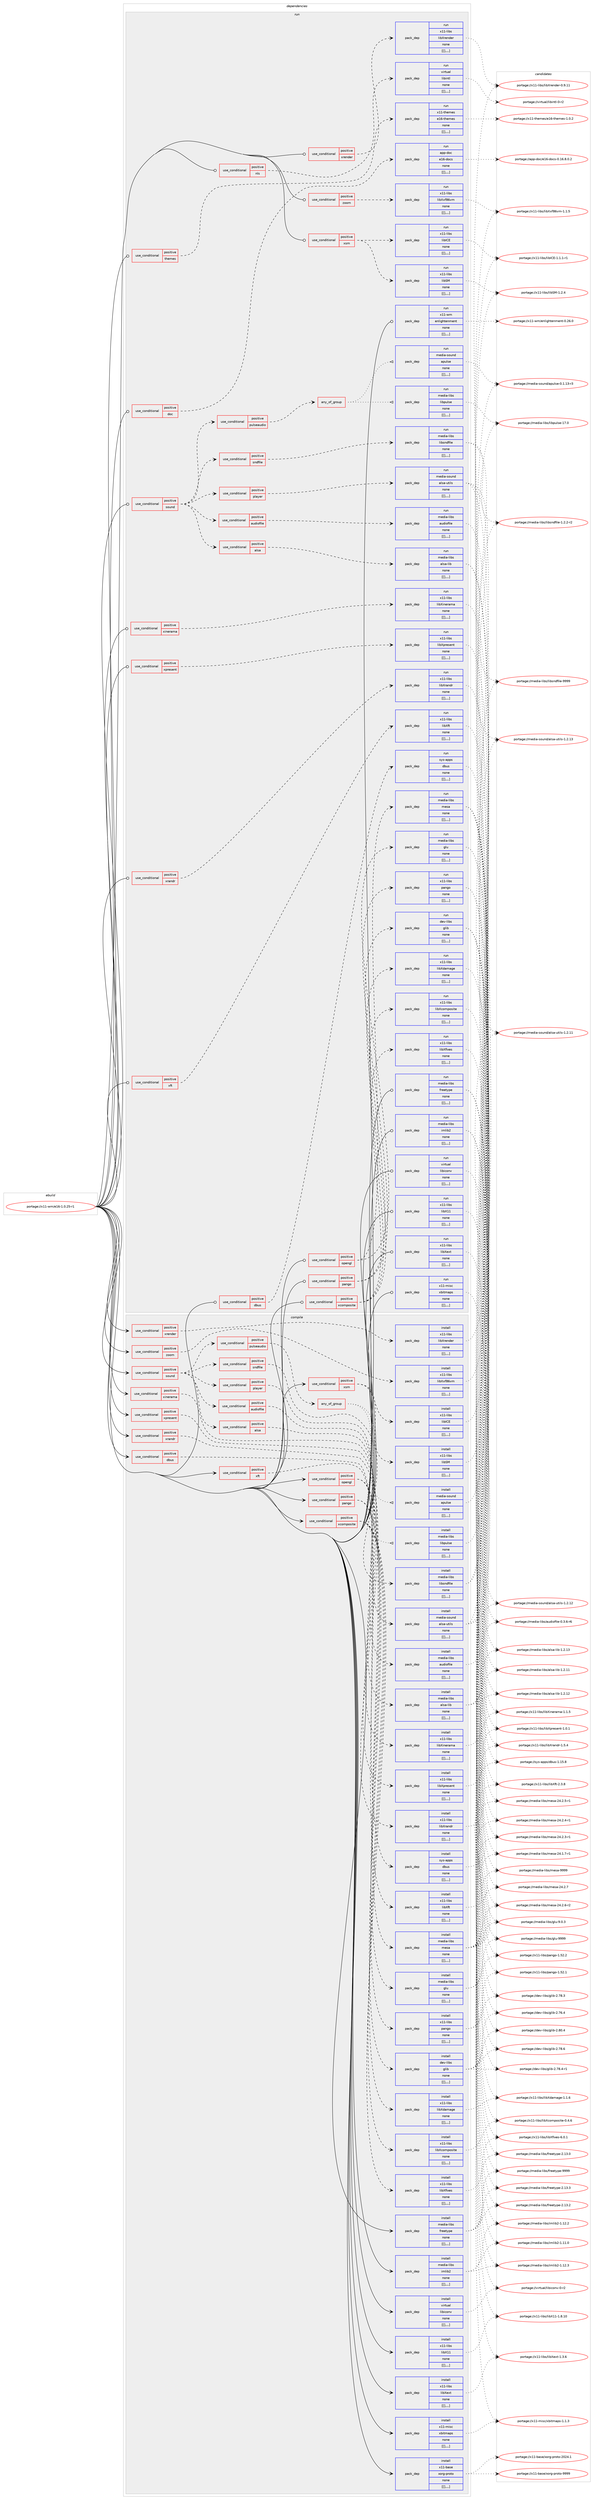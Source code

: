 digraph prolog {

# *************
# Graph options
# *************

newrank=true;
concentrate=true;
compound=true;
graph [rankdir=LR,fontname=Helvetica,fontsize=10,ranksep=1.5];#, ranksep=2.5, nodesep=0.2];
edge  [arrowhead=vee];
node  [fontname=Helvetica,fontsize=10];

# **********
# The ebuild
# **********

subgraph cluster_leftcol {
color=gray;
label=<<i>ebuild</i>>;
id [label="portage://x11-wm/e16-1.0.25-r1", color=red, width=4, href="../x11-wm/e16-1.0.25-r1.svg"];
}

# ****************
# The dependencies
# ****************

subgraph cluster_midcol {
color=gray;
label=<<i>dependencies</i>>;
subgraph cluster_compile {
fillcolor="#eeeeee";
style=filled;
label=<<i>compile</i>>;
subgraph cond492 {
dependency2972 [label=<<TABLE BORDER="0" CELLBORDER="1" CELLSPACING="0" CELLPADDING="4"><TR><TD ROWSPAN="3" CELLPADDING="10">use_conditional</TD></TR><TR><TD>positive</TD></TR><TR><TD>dbus</TD></TR></TABLE>>, shape=none, color=red];
subgraph pack2324 {
dependency2973 [label=<<TABLE BORDER="0" CELLBORDER="1" CELLSPACING="0" CELLPADDING="4" WIDTH="220"><TR><TD ROWSPAN="6" CELLPADDING="30">pack_dep</TD></TR><TR><TD WIDTH="110">install</TD></TR><TR><TD>sys-apps</TD></TR><TR><TD>dbus</TD></TR><TR><TD>none</TD></TR><TR><TD>[[],,,,]</TD></TR></TABLE>>, shape=none, color=blue];
}
dependency2972:e -> dependency2973:w [weight=20,style="dashed",arrowhead="vee"];
}
id:e -> dependency2972:w [weight=20,style="solid",arrowhead="vee"];
subgraph cond493 {
dependency2975 [label=<<TABLE BORDER="0" CELLBORDER="1" CELLSPACING="0" CELLPADDING="4"><TR><TD ROWSPAN="3" CELLPADDING="10">use_conditional</TD></TR><TR><TD>positive</TD></TR><TR><TD>opengl</TD></TR></TABLE>>, shape=none, color=red];
subgraph pack2326 {
dependency2976 [label=<<TABLE BORDER="0" CELLBORDER="1" CELLSPACING="0" CELLPADDING="4" WIDTH="220"><TR><TD ROWSPAN="6" CELLPADDING="30">pack_dep</TD></TR><TR><TD WIDTH="110">install</TD></TR><TR><TD>media-libs</TD></TR><TR><TD>glu</TD></TR><TR><TD>none</TD></TR><TR><TD>[[],,,,]</TD></TR></TABLE>>, shape=none, color=blue];
}
dependency2975:e -> dependency2976:w [weight=20,style="dashed",arrowhead="vee"];
subgraph pack2328 {
dependency2978 [label=<<TABLE BORDER="0" CELLBORDER="1" CELLSPACING="0" CELLPADDING="4" WIDTH="220"><TR><TD ROWSPAN="6" CELLPADDING="30">pack_dep</TD></TR><TR><TD WIDTH="110">install</TD></TR><TR><TD>media-libs</TD></TR><TR><TD>mesa</TD></TR><TR><TD>none</TD></TR><TR><TD>[[],,,,]</TD></TR></TABLE>>, shape=none, color=blue];
}
dependency2975:e -> dependency2978:w [weight=20,style="dashed",arrowhead="vee"];
}
id:e -> dependency2975:w [weight=20,style="solid",arrowhead="vee"];
subgraph cond494 {
dependency2980 [label=<<TABLE BORDER="0" CELLBORDER="1" CELLSPACING="0" CELLPADDING="4"><TR><TD ROWSPAN="3" CELLPADDING="10">use_conditional</TD></TR><TR><TD>positive</TD></TR><TR><TD>pango</TD></TR></TABLE>>, shape=none, color=red];
subgraph pack2331 {
dependency2982 [label=<<TABLE BORDER="0" CELLBORDER="1" CELLSPACING="0" CELLPADDING="4" WIDTH="220"><TR><TD ROWSPAN="6" CELLPADDING="30">pack_dep</TD></TR><TR><TD WIDTH="110">install</TD></TR><TR><TD>dev-libs</TD></TR><TR><TD>glib</TD></TR><TR><TD>none</TD></TR><TR><TD>[[],,,,]</TD></TR></TABLE>>, shape=none, color=blue];
}
dependency2980:e -> dependency2982:w [weight=20,style="dashed",arrowhead="vee"];
subgraph pack2332 {
dependency2983 [label=<<TABLE BORDER="0" CELLBORDER="1" CELLSPACING="0" CELLPADDING="4" WIDTH="220"><TR><TD ROWSPAN="6" CELLPADDING="30">pack_dep</TD></TR><TR><TD WIDTH="110">install</TD></TR><TR><TD>x11-libs</TD></TR><TR><TD>pango</TD></TR><TR><TD>none</TD></TR><TR><TD>[[],,,,]</TD></TR></TABLE>>, shape=none, color=blue];
}
dependency2980:e -> dependency2983:w [weight=20,style="dashed",arrowhead="vee"];
}
id:e -> dependency2980:w [weight=20,style="solid",arrowhead="vee"];
subgraph cond495 {
dependency2986 [label=<<TABLE BORDER="0" CELLBORDER="1" CELLSPACING="0" CELLPADDING="4"><TR><TD ROWSPAN="3" CELLPADDING="10">use_conditional</TD></TR><TR><TD>positive</TD></TR><TR><TD>sound</TD></TR></TABLE>>, shape=none, color=red];
subgraph cond496 {
dependency2987 [label=<<TABLE BORDER="0" CELLBORDER="1" CELLSPACING="0" CELLPADDING="4"><TR><TD ROWSPAN="3" CELLPADDING="10">use_conditional</TD></TR><TR><TD>positive</TD></TR><TR><TD>alsa</TD></TR></TABLE>>, shape=none, color=red];
subgraph pack2336 {
dependency2989 [label=<<TABLE BORDER="0" CELLBORDER="1" CELLSPACING="0" CELLPADDING="4" WIDTH="220"><TR><TD ROWSPAN="6" CELLPADDING="30">pack_dep</TD></TR><TR><TD WIDTH="110">install</TD></TR><TR><TD>media-libs</TD></TR><TR><TD>alsa-lib</TD></TR><TR><TD>none</TD></TR><TR><TD>[[],,,,]</TD></TR></TABLE>>, shape=none, color=blue];
}
dependency2987:e -> dependency2989:w [weight=20,style="dashed",arrowhead="vee"];
}
dependency2986:e -> dependency2987:w [weight=20,style="dashed",arrowhead="vee"];
subgraph cond498 {
dependency2993 [label=<<TABLE BORDER="0" CELLBORDER="1" CELLSPACING="0" CELLPADDING="4"><TR><TD ROWSPAN="3" CELLPADDING="10">use_conditional</TD></TR><TR><TD>positive</TD></TR><TR><TD>player</TD></TR></TABLE>>, shape=none, color=red];
subgraph pack2339 {
dependency2994 [label=<<TABLE BORDER="0" CELLBORDER="1" CELLSPACING="0" CELLPADDING="4" WIDTH="220"><TR><TD ROWSPAN="6" CELLPADDING="30">pack_dep</TD></TR><TR><TD WIDTH="110">install</TD></TR><TR><TD>media-sound</TD></TR><TR><TD>alsa-utils</TD></TR><TR><TD>none</TD></TR><TR><TD>[[],,,,]</TD></TR></TABLE>>, shape=none, color=blue];
}
dependency2993:e -> dependency2994:w [weight=20,style="dashed",arrowhead="vee"];
}
dependency2986:e -> dependency2993:w [weight=20,style="dashed",arrowhead="vee"];
subgraph cond499 {
dependency2996 [label=<<TABLE BORDER="0" CELLBORDER="1" CELLSPACING="0" CELLPADDING="4"><TR><TD ROWSPAN="3" CELLPADDING="10">use_conditional</TD></TR><TR><TD>positive</TD></TR><TR><TD>pulseaudio</TD></TR></TABLE>>, shape=none, color=red];
subgraph any158 {
dependency2999 [label=<<TABLE BORDER="0" CELLBORDER="1" CELLSPACING="0" CELLPADDING="4"><TR><TD CELLPADDING="10">any_of_group</TD></TR></TABLE>>, shape=none, color=red];subgraph pack2342 {
dependency3001 [label=<<TABLE BORDER="0" CELLBORDER="1" CELLSPACING="0" CELLPADDING="4" WIDTH="220"><TR><TD ROWSPAN="6" CELLPADDING="30">pack_dep</TD></TR><TR><TD WIDTH="110">install</TD></TR><TR><TD>media-libs</TD></TR><TR><TD>libpulse</TD></TR><TR><TD>none</TD></TR><TR><TD>[[],,,,]</TD></TR></TABLE>>, shape=none, color=blue];
}
dependency2999:e -> dependency3001:w [weight=20,style="dotted",arrowhead="oinv"];
subgraph pack2344 {
dependency3003 [label=<<TABLE BORDER="0" CELLBORDER="1" CELLSPACING="0" CELLPADDING="4" WIDTH="220"><TR><TD ROWSPAN="6" CELLPADDING="30">pack_dep</TD></TR><TR><TD WIDTH="110">install</TD></TR><TR><TD>media-sound</TD></TR><TR><TD>apulse</TD></TR><TR><TD>none</TD></TR><TR><TD>[[],,,,]</TD></TR></TABLE>>, shape=none, color=blue];
}
dependency2999:e -> dependency3003:w [weight=20,style="dotted",arrowhead="oinv"];
}
dependency2996:e -> dependency2999:w [weight=20,style="dashed",arrowhead="vee"];
}
dependency2986:e -> dependency2996:w [weight=20,style="dashed",arrowhead="vee"];
subgraph cond503 {
dependency3007 [label=<<TABLE BORDER="0" CELLBORDER="1" CELLSPACING="0" CELLPADDING="4"><TR><TD ROWSPAN="3" CELLPADDING="10">use_conditional</TD></TR><TR><TD>positive</TD></TR><TR><TD>audiofile</TD></TR></TABLE>>, shape=none, color=red];
subgraph pack2347 {
dependency3010 [label=<<TABLE BORDER="0" CELLBORDER="1" CELLSPACING="0" CELLPADDING="4" WIDTH="220"><TR><TD ROWSPAN="6" CELLPADDING="30">pack_dep</TD></TR><TR><TD WIDTH="110">install</TD></TR><TR><TD>media-libs</TD></TR><TR><TD>audiofile</TD></TR><TR><TD>none</TD></TR><TR><TD>[[],,,,]</TD></TR></TABLE>>, shape=none, color=blue];
}
dependency3007:e -> dependency3010:w [weight=20,style="dashed",arrowhead="vee"];
}
dependency2986:e -> dependency3007:w [weight=20,style="dashed",arrowhead="vee"];
subgraph cond506 {
dependency3012 [label=<<TABLE BORDER="0" CELLBORDER="1" CELLSPACING="0" CELLPADDING="4"><TR><TD ROWSPAN="3" CELLPADDING="10">use_conditional</TD></TR><TR><TD>positive</TD></TR><TR><TD>sndfile</TD></TR></TABLE>>, shape=none, color=red];
subgraph pack2350 {
dependency3014 [label=<<TABLE BORDER="0" CELLBORDER="1" CELLSPACING="0" CELLPADDING="4" WIDTH="220"><TR><TD ROWSPAN="6" CELLPADDING="30">pack_dep</TD></TR><TR><TD WIDTH="110">install</TD></TR><TR><TD>media-libs</TD></TR><TR><TD>libsndfile</TD></TR><TR><TD>none</TD></TR><TR><TD>[[],,,,]</TD></TR></TABLE>>, shape=none, color=blue];
}
dependency3012:e -> dependency3014:w [weight=20,style="dashed",arrowhead="vee"];
}
dependency2986:e -> dependency3012:w [weight=20,style="dashed",arrowhead="vee"];
}
id:e -> dependency2986:w [weight=20,style="solid",arrowhead="vee"];
subgraph cond509 {
dependency3021 [label=<<TABLE BORDER="0" CELLBORDER="1" CELLSPACING="0" CELLPADDING="4"><TR><TD ROWSPAN="3" CELLPADDING="10">use_conditional</TD></TR><TR><TD>positive</TD></TR><TR><TD>xcomposite</TD></TR></TABLE>>, shape=none, color=red];
subgraph pack2356 {
dependency3026 [label=<<TABLE BORDER="0" CELLBORDER="1" CELLSPACING="0" CELLPADDING="4" WIDTH="220"><TR><TD ROWSPAN="6" CELLPADDING="30">pack_dep</TD></TR><TR><TD WIDTH="110">install</TD></TR><TR><TD>x11-libs</TD></TR><TR><TD>libXcomposite</TD></TR><TR><TD>none</TD></TR><TR><TD>[[],,,,]</TD></TR></TABLE>>, shape=none, color=blue];
}
dependency3021:e -> dependency3026:w [weight=20,style="dashed",arrowhead="vee"];
subgraph pack2361 {
dependency3029 [label=<<TABLE BORDER="0" CELLBORDER="1" CELLSPACING="0" CELLPADDING="4" WIDTH="220"><TR><TD ROWSPAN="6" CELLPADDING="30">pack_dep</TD></TR><TR><TD WIDTH="110">install</TD></TR><TR><TD>x11-libs</TD></TR><TR><TD>libXdamage</TD></TR><TR><TD>none</TD></TR><TR><TD>[[],,,,]</TD></TR></TABLE>>, shape=none, color=blue];
}
dependency3021:e -> dependency3029:w [weight=20,style="dashed",arrowhead="vee"];
subgraph pack2362 {
dependency3032 [label=<<TABLE BORDER="0" CELLBORDER="1" CELLSPACING="0" CELLPADDING="4" WIDTH="220"><TR><TD ROWSPAN="6" CELLPADDING="30">pack_dep</TD></TR><TR><TD WIDTH="110">install</TD></TR><TR><TD>x11-libs</TD></TR><TR><TD>libXfixes</TD></TR><TR><TD>none</TD></TR><TR><TD>[[],,,,]</TD></TR></TABLE>>, shape=none, color=blue];
}
dependency3021:e -> dependency3032:w [weight=20,style="dashed",arrowhead="vee"];
}
id:e -> dependency3021:w [weight=20,style="solid",arrowhead="vee"];
subgraph cond515 {
dependency3036 [label=<<TABLE BORDER="0" CELLBORDER="1" CELLSPACING="0" CELLPADDING="4"><TR><TD ROWSPAN="3" CELLPADDING="10">use_conditional</TD></TR><TR><TD>positive</TD></TR><TR><TD>xft</TD></TR></TABLE>>, shape=none, color=red];
subgraph pack2367 {
dependency3042 [label=<<TABLE BORDER="0" CELLBORDER="1" CELLSPACING="0" CELLPADDING="4" WIDTH="220"><TR><TD ROWSPAN="6" CELLPADDING="30">pack_dep</TD></TR><TR><TD WIDTH="110">install</TD></TR><TR><TD>x11-libs</TD></TR><TR><TD>libXft</TD></TR><TR><TD>none</TD></TR><TR><TD>[[],,,,]</TD></TR></TABLE>>, shape=none, color=blue];
}
dependency3036:e -> dependency3042:w [weight=20,style="dashed",arrowhead="vee"];
}
id:e -> dependency3036:w [weight=20,style="solid",arrowhead="vee"];
subgraph cond519 {
dependency3047 [label=<<TABLE BORDER="0" CELLBORDER="1" CELLSPACING="0" CELLPADDING="4"><TR><TD ROWSPAN="3" CELLPADDING="10">use_conditional</TD></TR><TR><TD>positive</TD></TR><TR><TD>xinerama</TD></TR></TABLE>>, shape=none, color=red];
subgraph pack2374 {
dependency3049 [label=<<TABLE BORDER="0" CELLBORDER="1" CELLSPACING="0" CELLPADDING="4" WIDTH="220"><TR><TD ROWSPAN="6" CELLPADDING="30">pack_dep</TD></TR><TR><TD WIDTH="110">install</TD></TR><TR><TD>x11-libs</TD></TR><TR><TD>libXinerama</TD></TR><TR><TD>none</TD></TR><TR><TD>[[],,,,]</TD></TR></TABLE>>, shape=none, color=blue];
}
dependency3047:e -> dependency3049:w [weight=20,style="dashed",arrowhead="vee"];
}
id:e -> dependency3047:w [weight=20,style="solid",arrowhead="vee"];
subgraph cond521 {
dependency3057 [label=<<TABLE BORDER="0" CELLBORDER="1" CELLSPACING="0" CELLPADDING="4"><TR><TD ROWSPAN="3" CELLPADDING="10">use_conditional</TD></TR><TR><TD>positive</TD></TR><TR><TD>xpresent</TD></TR></TABLE>>, shape=none, color=red];
subgraph pack2379 {
dependency3060 [label=<<TABLE BORDER="0" CELLBORDER="1" CELLSPACING="0" CELLPADDING="4" WIDTH="220"><TR><TD ROWSPAN="6" CELLPADDING="30">pack_dep</TD></TR><TR><TD WIDTH="110">install</TD></TR><TR><TD>x11-libs</TD></TR><TR><TD>libXpresent</TD></TR><TR><TD>none</TD></TR><TR><TD>[[],,,,]</TD></TR></TABLE>>, shape=none, color=blue];
}
dependency3057:e -> dependency3060:w [weight=20,style="dashed",arrowhead="vee"];
}
id:e -> dependency3057:w [weight=20,style="solid",arrowhead="vee"];
subgraph cond527 {
dependency3087 [label=<<TABLE BORDER="0" CELLBORDER="1" CELLSPACING="0" CELLPADDING="4"><TR><TD ROWSPAN="3" CELLPADDING="10">use_conditional</TD></TR><TR><TD>positive</TD></TR><TR><TD>xrandr</TD></TR></TABLE>>, shape=none, color=red];
subgraph pack2408 {
dependency3093 [label=<<TABLE BORDER="0" CELLBORDER="1" CELLSPACING="0" CELLPADDING="4" WIDTH="220"><TR><TD ROWSPAN="6" CELLPADDING="30">pack_dep</TD></TR><TR><TD WIDTH="110">install</TD></TR><TR><TD>x11-libs</TD></TR><TR><TD>libXrandr</TD></TR><TR><TD>none</TD></TR><TR><TD>[[],,,,]</TD></TR></TABLE>>, shape=none, color=blue];
}
dependency3087:e -> dependency3093:w [weight=20,style="dashed",arrowhead="vee"];
}
id:e -> dependency3087:w [weight=20,style="solid",arrowhead="vee"];
subgraph cond528 {
dependency3098 [label=<<TABLE BORDER="0" CELLBORDER="1" CELLSPACING="0" CELLPADDING="4"><TR><TD ROWSPAN="3" CELLPADDING="10">use_conditional</TD></TR><TR><TD>positive</TD></TR><TR><TD>xrender</TD></TR></TABLE>>, shape=none, color=red];
subgraph pack2415 {
dependency3101 [label=<<TABLE BORDER="0" CELLBORDER="1" CELLSPACING="0" CELLPADDING="4" WIDTH="220"><TR><TD ROWSPAN="6" CELLPADDING="30">pack_dep</TD></TR><TR><TD WIDTH="110">install</TD></TR><TR><TD>x11-libs</TD></TR><TR><TD>libXrender</TD></TR><TR><TD>none</TD></TR><TR><TD>[[],,,,]</TD></TR></TABLE>>, shape=none, color=blue];
}
dependency3098:e -> dependency3101:w [weight=20,style="dashed",arrowhead="vee"];
}
id:e -> dependency3098:w [weight=20,style="solid",arrowhead="vee"];
subgraph cond530 {
dependency3106 [label=<<TABLE BORDER="0" CELLBORDER="1" CELLSPACING="0" CELLPADDING="4"><TR><TD ROWSPAN="3" CELLPADDING="10">use_conditional</TD></TR><TR><TD>positive</TD></TR><TR><TD>xsm</TD></TR></TABLE>>, shape=none, color=red];
subgraph pack2420 {
dependency3111 [label=<<TABLE BORDER="0" CELLBORDER="1" CELLSPACING="0" CELLPADDING="4" WIDTH="220"><TR><TD ROWSPAN="6" CELLPADDING="30">pack_dep</TD></TR><TR><TD WIDTH="110">install</TD></TR><TR><TD>x11-libs</TD></TR><TR><TD>libICE</TD></TR><TR><TD>none</TD></TR><TR><TD>[[],,,,]</TD></TR></TABLE>>, shape=none, color=blue];
}
dependency3106:e -> dependency3111:w [weight=20,style="dashed",arrowhead="vee"];
subgraph pack2428 {
dependency3114 [label=<<TABLE BORDER="0" CELLBORDER="1" CELLSPACING="0" CELLPADDING="4" WIDTH="220"><TR><TD ROWSPAN="6" CELLPADDING="30">pack_dep</TD></TR><TR><TD WIDTH="110">install</TD></TR><TR><TD>x11-libs</TD></TR><TR><TD>libSM</TD></TR><TR><TD>none</TD></TR><TR><TD>[[],,,,]</TD></TR></TABLE>>, shape=none, color=blue];
}
dependency3106:e -> dependency3114:w [weight=20,style="dashed",arrowhead="vee"];
}
id:e -> dependency3106:w [weight=20,style="solid",arrowhead="vee"];
subgraph cond531 {
dependency3118 [label=<<TABLE BORDER="0" CELLBORDER="1" CELLSPACING="0" CELLPADDING="4"><TR><TD ROWSPAN="3" CELLPADDING="10">use_conditional</TD></TR><TR><TD>positive</TD></TR><TR><TD>zoom</TD></TR></TABLE>>, shape=none, color=red];
subgraph pack2432 {
dependency3122 [label=<<TABLE BORDER="0" CELLBORDER="1" CELLSPACING="0" CELLPADDING="4" WIDTH="220"><TR><TD ROWSPAN="6" CELLPADDING="30">pack_dep</TD></TR><TR><TD WIDTH="110">install</TD></TR><TR><TD>x11-libs</TD></TR><TR><TD>libXxf86vm</TD></TR><TR><TD>none</TD></TR><TR><TD>[[],,,,]</TD></TR></TABLE>>, shape=none, color=blue];
}
dependency3118:e -> dependency3122:w [weight=20,style="dashed",arrowhead="vee"];
}
id:e -> dependency3118:w [weight=20,style="solid",arrowhead="vee"];
subgraph pack2436 {
dependency3124 [label=<<TABLE BORDER="0" CELLBORDER="1" CELLSPACING="0" CELLPADDING="4" WIDTH="220"><TR><TD ROWSPAN="6" CELLPADDING="30">pack_dep</TD></TR><TR><TD WIDTH="110">install</TD></TR><TR><TD>media-libs</TD></TR><TR><TD>freetype</TD></TR><TR><TD>none</TD></TR><TR><TD>[[],,,,]</TD></TR></TABLE>>, shape=none, color=blue];
}
id:e -> dependency3124:w [weight=20,style="solid",arrowhead="vee"];
subgraph pack2439 {
dependency3127 [label=<<TABLE BORDER="0" CELLBORDER="1" CELLSPACING="0" CELLPADDING="4" WIDTH="220"><TR><TD ROWSPAN="6" CELLPADDING="30">pack_dep</TD></TR><TR><TD WIDTH="110">install</TD></TR><TR><TD>media-libs</TD></TR><TR><TD>imlib2</TD></TR><TR><TD>none</TD></TR><TR><TD>[[],,,,]</TD></TR></TABLE>>, shape=none, color=blue];
}
id:e -> dependency3127:w [weight=20,style="solid",arrowhead="vee"];
subgraph pack2442 {
dependency3131 [label=<<TABLE BORDER="0" CELLBORDER="1" CELLSPACING="0" CELLPADDING="4" WIDTH="220"><TR><TD ROWSPAN="6" CELLPADDING="30">pack_dep</TD></TR><TR><TD WIDTH="110">install</TD></TR><TR><TD>virtual</TD></TR><TR><TD>libiconv</TD></TR><TR><TD>none</TD></TR><TR><TD>[[],,,,]</TD></TR></TABLE>>, shape=none, color=blue];
}
id:e -> dependency3131:w [weight=20,style="solid",arrowhead="vee"];
subgraph pack2444 {
dependency3133 [label=<<TABLE BORDER="0" CELLBORDER="1" CELLSPACING="0" CELLPADDING="4" WIDTH="220"><TR><TD ROWSPAN="6" CELLPADDING="30">pack_dep</TD></TR><TR><TD WIDTH="110">install</TD></TR><TR><TD>x11-base</TD></TR><TR><TD>xorg-proto</TD></TR><TR><TD>none</TD></TR><TR><TD>[[],,,,]</TD></TR></TABLE>>, shape=none, color=blue];
}
id:e -> dependency3133:w [weight=20,style="solid",arrowhead="vee"];
subgraph pack2447 {
dependency3135 [label=<<TABLE BORDER="0" CELLBORDER="1" CELLSPACING="0" CELLPADDING="4" WIDTH="220"><TR><TD ROWSPAN="6" CELLPADDING="30">pack_dep</TD></TR><TR><TD WIDTH="110">install</TD></TR><TR><TD>x11-libs</TD></TR><TR><TD>libX11</TD></TR><TR><TD>none</TD></TR><TR><TD>[[],,,,]</TD></TR></TABLE>>, shape=none, color=blue];
}
id:e -> dependency3135:w [weight=20,style="solid",arrowhead="vee"];
subgraph pack2449 {
dependency3138 [label=<<TABLE BORDER="0" CELLBORDER="1" CELLSPACING="0" CELLPADDING="4" WIDTH="220"><TR><TD ROWSPAN="6" CELLPADDING="30">pack_dep</TD></TR><TR><TD WIDTH="110">install</TD></TR><TR><TD>x11-libs</TD></TR><TR><TD>libXext</TD></TR><TR><TD>none</TD></TR><TR><TD>[[],,,,]</TD></TR></TABLE>>, shape=none, color=blue];
}
id:e -> dependency3138:w [weight=20,style="solid",arrowhead="vee"];
subgraph pack2451 {
dependency3140 [label=<<TABLE BORDER="0" CELLBORDER="1" CELLSPACING="0" CELLPADDING="4" WIDTH="220"><TR><TD ROWSPAN="6" CELLPADDING="30">pack_dep</TD></TR><TR><TD WIDTH="110">install</TD></TR><TR><TD>x11-misc</TD></TR><TR><TD>xbitmaps</TD></TR><TR><TD>none</TD></TR><TR><TD>[[],,,,]</TD></TR></TABLE>>, shape=none, color=blue];
}
id:e -> dependency3140:w [weight=20,style="solid",arrowhead="vee"];
}
subgraph cluster_compileandrun {
fillcolor="#eeeeee";
style=filled;
label=<<i>compile and run</i>>;
}
subgraph cluster_run {
fillcolor="#eeeeee";
style=filled;
label=<<i>run</i>>;
subgraph cond532 {
dependency3143 [label=<<TABLE BORDER="0" CELLBORDER="1" CELLSPACING="0" CELLPADDING="4"><TR><TD ROWSPAN="3" CELLPADDING="10">use_conditional</TD></TR><TR><TD>positive</TD></TR><TR><TD>dbus</TD></TR></TABLE>>, shape=none, color=red];
subgraph pack2455 {
dependency3144 [label=<<TABLE BORDER="0" CELLBORDER="1" CELLSPACING="0" CELLPADDING="4" WIDTH="220"><TR><TD ROWSPAN="6" CELLPADDING="30">pack_dep</TD></TR><TR><TD WIDTH="110">run</TD></TR><TR><TD>sys-apps</TD></TR><TR><TD>dbus</TD></TR><TR><TD>none</TD></TR><TR><TD>[[],,,,]</TD></TR></TABLE>>, shape=none, color=blue];
}
dependency3143:e -> dependency3144:w [weight=20,style="dashed",arrowhead="vee"];
}
id:e -> dependency3143:w [weight=20,style="solid",arrowhead="odot"];
subgraph cond533 {
dependency3146 [label=<<TABLE BORDER="0" CELLBORDER="1" CELLSPACING="0" CELLPADDING="4"><TR><TD ROWSPAN="3" CELLPADDING="10">use_conditional</TD></TR><TR><TD>positive</TD></TR><TR><TD>doc</TD></TR></TABLE>>, shape=none, color=red];
subgraph pack2456 {
dependency3147 [label=<<TABLE BORDER="0" CELLBORDER="1" CELLSPACING="0" CELLPADDING="4" WIDTH="220"><TR><TD ROWSPAN="6" CELLPADDING="30">pack_dep</TD></TR><TR><TD WIDTH="110">run</TD></TR><TR><TD>app-doc</TD></TR><TR><TD>e16-docs</TD></TR><TR><TD>none</TD></TR><TR><TD>[[],,,,]</TD></TR></TABLE>>, shape=none, color=blue];
}
dependency3146:e -> dependency3147:w [weight=20,style="dashed",arrowhead="vee"];
}
id:e -> dependency3146:w [weight=20,style="solid",arrowhead="odot"];
subgraph cond534 {
dependency3150 [label=<<TABLE BORDER="0" CELLBORDER="1" CELLSPACING="0" CELLPADDING="4"><TR><TD ROWSPAN="3" CELLPADDING="10">use_conditional</TD></TR><TR><TD>positive</TD></TR><TR><TD>nls</TD></TR></TABLE>>, shape=none, color=red];
subgraph pack2460 {
dependency3152 [label=<<TABLE BORDER="0" CELLBORDER="1" CELLSPACING="0" CELLPADDING="4" WIDTH="220"><TR><TD ROWSPAN="6" CELLPADDING="30">pack_dep</TD></TR><TR><TD WIDTH="110">run</TD></TR><TR><TD>virtual</TD></TR><TR><TD>libintl</TD></TR><TR><TD>none</TD></TR><TR><TD>[[],,,,]</TD></TR></TABLE>>, shape=none, color=blue];
}
dependency3150:e -> dependency3152:w [weight=20,style="dashed",arrowhead="vee"];
}
id:e -> dependency3150:w [weight=20,style="solid",arrowhead="odot"];
subgraph cond535 {
dependency3153 [label=<<TABLE BORDER="0" CELLBORDER="1" CELLSPACING="0" CELLPADDING="4"><TR><TD ROWSPAN="3" CELLPADDING="10">use_conditional</TD></TR><TR><TD>positive</TD></TR><TR><TD>opengl</TD></TR></TABLE>>, shape=none, color=red];
subgraph pack2461 {
dependency3154 [label=<<TABLE BORDER="0" CELLBORDER="1" CELLSPACING="0" CELLPADDING="4" WIDTH="220"><TR><TD ROWSPAN="6" CELLPADDING="30">pack_dep</TD></TR><TR><TD WIDTH="110">run</TD></TR><TR><TD>media-libs</TD></TR><TR><TD>glu</TD></TR><TR><TD>none</TD></TR><TR><TD>[[],,,,]</TD></TR></TABLE>>, shape=none, color=blue];
}
dependency3153:e -> dependency3154:w [weight=20,style="dashed",arrowhead="vee"];
subgraph pack2462 {
dependency3155 [label=<<TABLE BORDER="0" CELLBORDER="1" CELLSPACING="0" CELLPADDING="4" WIDTH="220"><TR><TD ROWSPAN="6" CELLPADDING="30">pack_dep</TD></TR><TR><TD WIDTH="110">run</TD></TR><TR><TD>media-libs</TD></TR><TR><TD>mesa</TD></TR><TR><TD>none</TD></TR><TR><TD>[[],,,,]</TD></TR></TABLE>>, shape=none, color=blue];
}
dependency3153:e -> dependency3155:w [weight=20,style="dashed",arrowhead="vee"];
}
id:e -> dependency3153:w [weight=20,style="solid",arrowhead="odot"];
subgraph cond536 {
dependency3156 [label=<<TABLE BORDER="0" CELLBORDER="1" CELLSPACING="0" CELLPADDING="4"><TR><TD ROWSPAN="3" CELLPADDING="10">use_conditional</TD></TR><TR><TD>positive</TD></TR><TR><TD>pango</TD></TR></TABLE>>, shape=none, color=red];
subgraph pack2463 {
dependency3157 [label=<<TABLE BORDER="0" CELLBORDER="1" CELLSPACING="0" CELLPADDING="4" WIDTH="220"><TR><TD ROWSPAN="6" CELLPADDING="30">pack_dep</TD></TR><TR><TD WIDTH="110">run</TD></TR><TR><TD>dev-libs</TD></TR><TR><TD>glib</TD></TR><TR><TD>none</TD></TR><TR><TD>[[],,,,]</TD></TR></TABLE>>, shape=none, color=blue];
}
dependency3156:e -> dependency3157:w [weight=20,style="dashed",arrowhead="vee"];
subgraph pack2464 {
dependency3158 [label=<<TABLE BORDER="0" CELLBORDER="1" CELLSPACING="0" CELLPADDING="4" WIDTH="220"><TR><TD ROWSPAN="6" CELLPADDING="30">pack_dep</TD></TR><TR><TD WIDTH="110">run</TD></TR><TR><TD>x11-libs</TD></TR><TR><TD>pango</TD></TR><TR><TD>none</TD></TR><TR><TD>[[],,,,]</TD></TR></TABLE>>, shape=none, color=blue];
}
dependency3156:e -> dependency3158:w [weight=20,style="dashed",arrowhead="vee"];
}
id:e -> dependency3156:w [weight=20,style="solid",arrowhead="odot"];
subgraph cond537 {
dependency3159 [label=<<TABLE BORDER="0" CELLBORDER="1" CELLSPACING="0" CELLPADDING="4"><TR><TD ROWSPAN="3" CELLPADDING="10">use_conditional</TD></TR><TR><TD>positive</TD></TR><TR><TD>sound</TD></TR></TABLE>>, shape=none, color=red];
subgraph cond538 {
dependency3160 [label=<<TABLE BORDER="0" CELLBORDER="1" CELLSPACING="0" CELLPADDING="4"><TR><TD ROWSPAN="3" CELLPADDING="10">use_conditional</TD></TR><TR><TD>positive</TD></TR><TR><TD>alsa</TD></TR></TABLE>>, shape=none, color=red];
subgraph pack2465 {
dependency3161 [label=<<TABLE BORDER="0" CELLBORDER="1" CELLSPACING="0" CELLPADDING="4" WIDTH="220"><TR><TD ROWSPAN="6" CELLPADDING="30">pack_dep</TD></TR><TR><TD WIDTH="110">run</TD></TR><TR><TD>media-libs</TD></TR><TR><TD>alsa-lib</TD></TR><TR><TD>none</TD></TR><TR><TD>[[],,,,]</TD></TR></TABLE>>, shape=none, color=blue];
}
dependency3160:e -> dependency3161:w [weight=20,style="dashed",arrowhead="vee"];
}
dependency3159:e -> dependency3160:w [weight=20,style="dashed",arrowhead="vee"];
subgraph cond539 {
dependency3162 [label=<<TABLE BORDER="0" CELLBORDER="1" CELLSPACING="0" CELLPADDING="4"><TR><TD ROWSPAN="3" CELLPADDING="10">use_conditional</TD></TR><TR><TD>positive</TD></TR><TR><TD>player</TD></TR></TABLE>>, shape=none, color=red];
subgraph pack2466 {
dependency3163 [label=<<TABLE BORDER="0" CELLBORDER="1" CELLSPACING="0" CELLPADDING="4" WIDTH="220"><TR><TD ROWSPAN="6" CELLPADDING="30">pack_dep</TD></TR><TR><TD WIDTH="110">run</TD></TR><TR><TD>media-sound</TD></TR><TR><TD>alsa-utils</TD></TR><TR><TD>none</TD></TR><TR><TD>[[],,,,]</TD></TR></TABLE>>, shape=none, color=blue];
}
dependency3162:e -> dependency3163:w [weight=20,style="dashed",arrowhead="vee"];
}
dependency3159:e -> dependency3162:w [weight=20,style="dashed",arrowhead="vee"];
subgraph cond540 {
dependency3164 [label=<<TABLE BORDER="0" CELLBORDER="1" CELLSPACING="0" CELLPADDING="4"><TR><TD ROWSPAN="3" CELLPADDING="10">use_conditional</TD></TR><TR><TD>positive</TD></TR><TR><TD>pulseaudio</TD></TR></TABLE>>, shape=none, color=red];
subgraph any159 {
dependency3165 [label=<<TABLE BORDER="0" CELLBORDER="1" CELLSPACING="0" CELLPADDING="4"><TR><TD CELLPADDING="10">any_of_group</TD></TR></TABLE>>, shape=none, color=red];subgraph pack2467 {
dependency3166 [label=<<TABLE BORDER="0" CELLBORDER="1" CELLSPACING="0" CELLPADDING="4" WIDTH="220"><TR><TD ROWSPAN="6" CELLPADDING="30">pack_dep</TD></TR><TR><TD WIDTH="110">run</TD></TR><TR><TD>media-libs</TD></TR><TR><TD>libpulse</TD></TR><TR><TD>none</TD></TR><TR><TD>[[],,,,]</TD></TR></TABLE>>, shape=none, color=blue];
}
dependency3165:e -> dependency3166:w [weight=20,style="dotted",arrowhead="oinv"];
subgraph pack2468 {
dependency3167 [label=<<TABLE BORDER="0" CELLBORDER="1" CELLSPACING="0" CELLPADDING="4" WIDTH="220"><TR><TD ROWSPAN="6" CELLPADDING="30">pack_dep</TD></TR><TR><TD WIDTH="110">run</TD></TR><TR><TD>media-sound</TD></TR><TR><TD>apulse</TD></TR><TR><TD>none</TD></TR><TR><TD>[[],,,,]</TD></TR></TABLE>>, shape=none, color=blue];
}
dependency3165:e -> dependency3167:w [weight=20,style="dotted",arrowhead="oinv"];
}
dependency3164:e -> dependency3165:w [weight=20,style="dashed",arrowhead="vee"];
}
dependency3159:e -> dependency3164:w [weight=20,style="dashed",arrowhead="vee"];
subgraph cond541 {
dependency3168 [label=<<TABLE BORDER="0" CELLBORDER="1" CELLSPACING="0" CELLPADDING="4"><TR><TD ROWSPAN="3" CELLPADDING="10">use_conditional</TD></TR><TR><TD>positive</TD></TR><TR><TD>audiofile</TD></TR></TABLE>>, shape=none, color=red];
subgraph pack2469 {
dependency3169 [label=<<TABLE BORDER="0" CELLBORDER="1" CELLSPACING="0" CELLPADDING="4" WIDTH="220"><TR><TD ROWSPAN="6" CELLPADDING="30">pack_dep</TD></TR><TR><TD WIDTH="110">run</TD></TR><TR><TD>media-libs</TD></TR><TR><TD>audiofile</TD></TR><TR><TD>none</TD></TR><TR><TD>[[],,,,]</TD></TR></TABLE>>, shape=none, color=blue];
}
dependency3168:e -> dependency3169:w [weight=20,style="dashed",arrowhead="vee"];
}
dependency3159:e -> dependency3168:w [weight=20,style="dashed",arrowhead="vee"];
subgraph cond542 {
dependency3170 [label=<<TABLE BORDER="0" CELLBORDER="1" CELLSPACING="0" CELLPADDING="4"><TR><TD ROWSPAN="3" CELLPADDING="10">use_conditional</TD></TR><TR><TD>positive</TD></TR><TR><TD>sndfile</TD></TR></TABLE>>, shape=none, color=red];
subgraph pack2470 {
dependency3171 [label=<<TABLE BORDER="0" CELLBORDER="1" CELLSPACING="0" CELLPADDING="4" WIDTH="220"><TR><TD ROWSPAN="6" CELLPADDING="30">pack_dep</TD></TR><TR><TD WIDTH="110">run</TD></TR><TR><TD>media-libs</TD></TR><TR><TD>libsndfile</TD></TR><TR><TD>none</TD></TR><TR><TD>[[],,,,]</TD></TR></TABLE>>, shape=none, color=blue];
}
dependency3170:e -> dependency3171:w [weight=20,style="dashed",arrowhead="vee"];
}
dependency3159:e -> dependency3170:w [weight=20,style="dashed",arrowhead="vee"];
}
id:e -> dependency3159:w [weight=20,style="solid",arrowhead="odot"];
subgraph cond543 {
dependency3172 [label=<<TABLE BORDER="0" CELLBORDER="1" CELLSPACING="0" CELLPADDING="4"><TR><TD ROWSPAN="3" CELLPADDING="10">use_conditional</TD></TR><TR><TD>positive</TD></TR><TR><TD>themes</TD></TR></TABLE>>, shape=none, color=red];
subgraph pack2471 {
dependency3173 [label=<<TABLE BORDER="0" CELLBORDER="1" CELLSPACING="0" CELLPADDING="4" WIDTH="220"><TR><TD ROWSPAN="6" CELLPADDING="30">pack_dep</TD></TR><TR><TD WIDTH="110">run</TD></TR><TR><TD>x11-themes</TD></TR><TR><TD>e16-themes</TD></TR><TR><TD>none</TD></TR><TR><TD>[[],,,,]</TD></TR></TABLE>>, shape=none, color=blue];
}
dependency3172:e -> dependency3173:w [weight=20,style="dashed",arrowhead="vee"];
}
id:e -> dependency3172:w [weight=20,style="solid",arrowhead="odot"];
subgraph cond544 {
dependency3174 [label=<<TABLE BORDER="0" CELLBORDER="1" CELLSPACING="0" CELLPADDING="4"><TR><TD ROWSPAN="3" CELLPADDING="10">use_conditional</TD></TR><TR><TD>positive</TD></TR><TR><TD>xcomposite</TD></TR></TABLE>>, shape=none, color=red];
subgraph pack2472 {
dependency3175 [label=<<TABLE BORDER="0" CELLBORDER="1" CELLSPACING="0" CELLPADDING="4" WIDTH="220"><TR><TD ROWSPAN="6" CELLPADDING="30">pack_dep</TD></TR><TR><TD WIDTH="110">run</TD></TR><TR><TD>x11-libs</TD></TR><TR><TD>libXcomposite</TD></TR><TR><TD>none</TD></TR><TR><TD>[[],,,,]</TD></TR></TABLE>>, shape=none, color=blue];
}
dependency3174:e -> dependency3175:w [weight=20,style="dashed",arrowhead="vee"];
subgraph pack2473 {
dependency3176 [label=<<TABLE BORDER="0" CELLBORDER="1" CELLSPACING="0" CELLPADDING="4" WIDTH="220"><TR><TD ROWSPAN="6" CELLPADDING="30">pack_dep</TD></TR><TR><TD WIDTH="110">run</TD></TR><TR><TD>x11-libs</TD></TR><TR><TD>libXdamage</TD></TR><TR><TD>none</TD></TR><TR><TD>[[],,,,]</TD></TR></TABLE>>, shape=none, color=blue];
}
dependency3174:e -> dependency3176:w [weight=20,style="dashed",arrowhead="vee"];
subgraph pack2474 {
dependency3177 [label=<<TABLE BORDER="0" CELLBORDER="1" CELLSPACING="0" CELLPADDING="4" WIDTH="220"><TR><TD ROWSPAN="6" CELLPADDING="30">pack_dep</TD></TR><TR><TD WIDTH="110">run</TD></TR><TR><TD>x11-libs</TD></TR><TR><TD>libXfixes</TD></TR><TR><TD>none</TD></TR><TR><TD>[[],,,,]</TD></TR></TABLE>>, shape=none, color=blue];
}
dependency3174:e -> dependency3177:w [weight=20,style="dashed",arrowhead="vee"];
}
id:e -> dependency3174:w [weight=20,style="solid",arrowhead="odot"];
subgraph cond545 {
dependency3178 [label=<<TABLE BORDER="0" CELLBORDER="1" CELLSPACING="0" CELLPADDING="4"><TR><TD ROWSPAN="3" CELLPADDING="10">use_conditional</TD></TR><TR><TD>positive</TD></TR><TR><TD>xft</TD></TR></TABLE>>, shape=none, color=red];
subgraph pack2475 {
dependency3179 [label=<<TABLE BORDER="0" CELLBORDER="1" CELLSPACING="0" CELLPADDING="4" WIDTH="220"><TR><TD ROWSPAN="6" CELLPADDING="30">pack_dep</TD></TR><TR><TD WIDTH="110">run</TD></TR><TR><TD>x11-libs</TD></TR><TR><TD>libXft</TD></TR><TR><TD>none</TD></TR><TR><TD>[[],,,,]</TD></TR></TABLE>>, shape=none, color=blue];
}
dependency3178:e -> dependency3179:w [weight=20,style="dashed",arrowhead="vee"];
}
id:e -> dependency3178:w [weight=20,style="solid",arrowhead="odot"];
subgraph cond546 {
dependency3180 [label=<<TABLE BORDER="0" CELLBORDER="1" CELLSPACING="0" CELLPADDING="4"><TR><TD ROWSPAN="3" CELLPADDING="10">use_conditional</TD></TR><TR><TD>positive</TD></TR><TR><TD>xinerama</TD></TR></TABLE>>, shape=none, color=red];
subgraph pack2476 {
dependency3181 [label=<<TABLE BORDER="0" CELLBORDER="1" CELLSPACING="0" CELLPADDING="4" WIDTH="220"><TR><TD ROWSPAN="6" CELLPADDING="30">pack_dep</TD></TR><TR><TD WIDTH="110">run</TD></TR><TR><TD>x11-libs</TD></TR><TR><TD>libXinerama</TD></TR><TR><TD>none</TD></TR><TR><TD>[[],,,,]</TD></TR></TABLE>>, shape=none, color=blue];
}
dependency3180:e -> dependency3181:w [weight=20,style="dashed",arrowhead="vee"];
}
id:e -> dependency3180:w [weight=20,style="solid",arrowhead="odot"];
subgraph cond547 {
dependency3182 [label=<<TABLE BORDER="0" CELLBORDER="1" CELLSPACING="0" CELLPADDING="4"><TR><TD ROWSPAN="3" CELLPADDING="10">use_conditional</TD></TR><TR><TD>positive</TD></TR><TR><TD>xpresent</TD></TR></TABLE>>, shape=none, color=red];
subgraph pack2477 {
dependency3183 [label=<<TABLE BORDER="0" CELLBORDER="1" CELLSPACING="0" CELLPADDING="4" WIDTH="220"><TR><TD ROWSPAN="6" CELLPADDING="30">pack_dep</TD></TR><TR><TD WIDTH="110">run</TD></TR><TR><TD>x11-libs</TD></TR><TR><TD>libXpresent</TD></TR><TR><TD>none</TD></TR><TR><TD>[[],,,,]</TD></TR></TABLE>>, shape=none, color=blue];
}
dependency3182:e -> dependency3183:w [weight=20,style="dashed",arrowhead="vee"];
}
id:e -> dependency3182:w [weight=20,style="solid",arrowhead="odot"];
subgraph cond548 {
dependency3184 [label=<<TABLE BORDER="0" CELLBORDER="1" CELLSPACING="0" CELLPADDING="4"><TR><TD ROWSPAN="3" CELLPADDING="10">use_conditional</TD></TR><TR><TD>positive</TD></TR><TR><TD>xrandr</TD></TR></TABLE>>, shape=none, color=red];
subgraph pack2478 {
dependency3185 [label=<<TABLE BORDER="0" CELLBORDER="1" CELLSPACING="0" CELLPADDING="4" WIDTH="220"><TR><TD ROWSPAN="6" CELLPADDING="30">pack_dep</TD></TR><TR><TD WIDTH="110">run</TD></TR><TR><TD>x11-libs</TD></TR><TR><TD>libXrandr</TD></TR><TR><TD>none</TD></TR><TR><TD>[[],,,,]</TD></TR></TABLE>>, shape=none, color=blue];
}
dependency3184:e -> dependency3185:w [weight=20,style="dashed",arrowhead="vee"];
}
id:e -> dependency3184:w [weight=20,style="solid",arrowhead="odot"];
subgraph cond549 {
dependency3186 [label=<<TABLE BORDER="0" CELLBORDER="1" CELLSPACING="0" CELLPADDING="4"><TR><TD ROWSPAN="3" CELLPADDING="10">use_conditional</TD></TR><TR><TD>positive</TD></TR><TR><TD>xrender</TD></TR></TABLE>>, shape=none, color=red];
subgraph pack2479 {
dependency3187 [label=<<TABLE BORDER="0" CELLBORDER="1" CELLSPACING="0" CELLPADDING="4" WIDTH="220"><TR><TD ROWSPAN="6" CELLPADDING="30">pack_dep</TD></TR><TR><TD WIDTH="110">run</TD></TR><TR><TD>x11-libs</TD></TR><TR><TD>libXrender</TD></TR><TR><TD>none</TD></TR><TR><TD>[[],,,,]</TD></TR></TABLE>>, shape=none, color=blue];
}
dependency3186:e -> dependency3187:w [weight=20,style="dashed",arrowhead="vee"];
}
id:e -> dependency3186:w [weight=20,style="solid",arrowhead="odot"];
subgraph cond550 {
dependency3188 [label=<<TABLE BORDER="0" CELLBORDER="1" CELLSPACING="0" CELLPADDING="4"><TR><TD ROWSPAN="3" CELLPADDING="10">use_conditional</TD></TR><TR><TD>positive</TD></TR><TR><TD>xsm</TD></TR></TABLE>>, shape=none, color=red];
subgraph pack2480 {
dependency3189 [label=<<TABLE BORDER="0" CELLBORDER="1" CELLSPACING="0" CELLPADDING="4" WIDTH="220"><TR><TD ROWSPAN="6" CELLPADDING="30">pack_dep</TD></TR><TR><TD WIDTH="110">run</TD></TR><TR><TD>x11-libs</TD></TR><TR><TD>libICE</TD></TR><TR><TD>none</TD></TR><TR><TD>[[],,,,]</TD></TR></TABLE>>, shape=none, color=blue];
}
dependency3188:e -> dependency3189:w [weight=20,style="dashed",arrowhead="vee"];
subgraph pack2481 {
dependency3190 [label=<<TABLE BORDER="0" CELLBORDER="1" CELLSPACING="0" CELLPADDING="4" WIDTH="220"><TR><TD ROWSPAN="6" CELLPADDING="30">pack_dep</TD></TR><TR><TD WIDTH="110">run</TD></TR><TR><TD>x11-libs</TD></TR><TR><TD>libSM</TD></TR><TR><TD>none</TD></TR><TR><TD>[[],,,,]</TD></TR></TABLE>>, shape=none, color=blue];
}
dependency3188:e -> dependency3190:w [weight=20,style="dashed",arrowhead="vee"];
}
id:e -> dependency3188:w [weight=20,style="solid",arrowhead="odot"];
subgraph cond551 {
dependency3191 [label=<<TABLE BORDER="0" CELLBORDER="1" CELLSPACING="0" CELLPADDING="4"><TR><TD ROWSPAN="3" CELLPADDING="10">use_conditional</TD></TR><TR><TD>positive</TD></TR><TR><TD>zoom</TD></TR></TABLE>>, shape=none, color=red];
subgraph pack2482 {
dependency3192 [label=<<TABLE BORDER="0" CELLBORDER="1" CELLSPACING="0" CELLPADDING="4" WIDTH="220"><TR><TD ROWSPAN="6" CELLPADDING="30">pack_dep</TD></TR><TR><TD WIDTH="110">run</TD></TR><TR><TD>x11-libs</TD></TR><TR><TD>libXxf86vm</TD></TR><TR><TD>none</TD></TR><TR><TD>[[],,,,]</TD></TR></TABLE>>, shape=none, color=blue];
}
dependency3191:e -> dependency3192:w [weight=20,style="dashed",arrowhead="vee"];
}
id:e -> dependency3191:w [weight=20,style="solid",arrowhead="odot"];
subgraph pack2483 {
dependency3193 [label=<<TABLE BORDER="0" CELLBORDER="1" CELLSPACING="0" CELLPADDING="4" WIDTH="220"><TR><TD ROWSPAN="6" CELLPADDING="30">pack_dep</TD></TR><TR><TD WIDTH="110">run</TD></TR><TR><TD>media-libs</TD></TR><TR><TD>freetype</TD></TR><TR><TD>none</TD></TR><TR><TD>[[],,,,]</TD></TR></TABLE>>, shape=none, color=blue];
}
id:e -> dependency3193:w [weight=20,style="solid",arrowhead="odot"];
subgraph pack2484 {
dependency3194 [label=<<TABLE BORDER="0" CELLBORDER="1" CELLSPACING="0" CELLPADDING="4" WIDTH="220"><TR><TD ROWSPAN="6" CELLPADDING="30">pack_dep</TD></TR><TR><TD WIDTH="110">run</TD></TR><TR><TD>media-libs</TD></TR><TR><TD>imlib2</TD></TR><TR><TD>none</TD></TR><TR><TD>[[],,,,]</TD></TR></TABLE>>, shape=none, color=blue];
}
id:e -> dependency3194:w [weight=20,style="solid",arrowhead="odot"];
subgraph pack2485 {
dependency3195 [label=<<TABLE BORDER="0" CELLBORDER="1" CELLSPACING="0" CELLPADDING="4" WIDTH="220"><TR><TD ROWSPAN="6" CELLPADDING="30">pack_dep</TD></TR><TR><TD WIDTH="110">run</TD></TR><TR><TD>virtual</TD></TR><TR><TD>libiconv</TD></TR><TR><TD>none</TD></TR><TR><TD>[[],,,,]</TD></TR></TABLE>>, shape=none, color=blue];
}
id:e -> dependency3195:w [weight=20,style="solid",arrowhead="odot"];
subgraph pack2486 {
dependency3196 [label=<<TABLE BORDER="0" CELLBORDER="1" CELLSPACING="0" CELLPADDING="4" WIDTH="220"><TR><TD ROWSPAN="6" CELLPADDING="30">pack_dep</TD></TR><TR><TD WIDTH="110">run</TD></TR><TR><TD>x11-libs</TD></TR><TR><TD>libX11</TD></TR><TR><TD>none</TD></TR><TR><TD>[[],,,,]</TD></TR></TABLE>>, shape=none, color=blue];
}
id:e -> dependency3196:w [weight=20,style="solid",arrowhead="odot"];
subgraph pack2487 {
dependency3197 [label=<<TABLE BORDER="0" CELLBORDER="1" CELLSPACING="0" CELLPADDING="4" WIDTH="220"><TR><TD ROWSPAN="6" CELLPADDING="30">pack_dep</TD></TR><TR><TD WIDTH="110">run</TD></TR><TR><TD>x11-libs</TD></TR><TR><TD>libXext</TD></TR><TR><TD>none</TD></TR><TR><TD>[[],,,,]</TD></TR></TABLE>>, shape=none, color=blue];
}
id:e -> dependency3197:w [weight=20,style="solid",arrowhead="odot"];
subgraph pack2488 {
dependency3198 [label=<<TABLE BORDER="0" CELLBORDER="1" CELLSPACING="0" CELLPADDING="4" WIDTH="220"><TR><TD ROWSPAN="6" CELLPADDING="30">pack_dep</TD></TR><TR><TD WIDTH="110">run</TD></TR><TR><TD>x11-misc</TD></TR><TR><TD>xbitmaps</TD></TR><TR><TD>none</TD></TR><TR><TD>[[],,,,]</TD></TR></TABLE>>, shape=none, color=blue];
}
id:e -> dependency3198:w [weight=20,style="solid",arrowhead="odot"];
subgraph pack2489 {
dependency3199 [label=<<TABLE BORDER="0" CELLBORDER="1" CELLSPACING="0" CELLPADDING="4" WIDTH="220"><TR><TD ROWSPAN="6" CELLPADDING="30">pack_dep</TD></TR><TR><TD WIDTH="110">run</TD></TR><TR><TD>x11-wm</TD></TR><TR><TD>enlightenment</TD></TR><TR><TD>none</TD></TR><TR><TD>[[],,,,]</TD></TR></TABLE>>, shape=none, color=blue];
}
id:e -> dependency3199:w [weight=20,style="solid",arrowhead="odot"];
}
}

# **************
# The candidates
# **************

subgraph cluster_choices {
rank=same;
color=gray;
label=<<i>candidates</i>>;

subgraph choice2429 {
color=black;
nodesep=1;
choice1151211154597112112115471009811711545494649534656 [label="portage://sys-apps/dbus-1.15.8", color=red, width=4,href="../sys-apps/dbus-1.15.8.svg"];
dependency2973:e -> choice1151211154597112112115471009811711545494649534656:w [style=dotted,weight="100"];
}
subgraph choice2430 {
color=black;
nodesep=1;
choice109101100105974510810598115471031081174557575757 [label="portage://media-libs/glu-9999", color=red, width=4,href="../media-libs/glu-9999.svg"];
choice10910110010597451081059811547103108117455746484651 [label="portage://media-libs/glu-9.0.3", color=red, width=4,href="../media-libs/glu-9.0.3.svg"];
dependency2976:e -> choice109101100105974510810598115471031081174557575757:w [style=dotted,weight="100"];
dependency2976:e -> choice10910110010597451081059811547103108117455746484651:w [style=dotted,weight="100"];
}
subgraph choice2431 {
color=black;
nodesep=1;
choice10910110010597451081059811547109101115974557575757 [label="portage://media-libs/mesa-9999", color=red, width=4,href="../media-libs/mesa-9999.svg"];
choice109101100105974510810598115471091011159745505246504655 [label="portage://media-libs/mesa-24.2.7", color=red, width=4,href="../media-libs/mesa-24.2.7.svg"];
choice1091011001059745108105981154710910111597455052465046544511450 [label="portage://media-libs/mesa-24.2.6-r2", color=red, width=4,href="../media-libs/mesa-24.2.6-r2.svg"];
choice1091011001059745108105981154710910111597455052465046534511449 [label="portage://media-libs/mesa-24.2.5-r1", color=red, width=4,href="../media-libs/mesa-24.2.5-r1.svg"];
choice1091011001059745108105981154710910111597455052465046524511449 [label="portage://media-libs/mesa-24.2.4-r1", color=red, width=4,href="../media-libs/mesa-24.2.4-r1.svg"];
choice1091011001059745108105981154710910111597455052465046514511449 [label="portage://media-libs/mesa-24.2.3-r1", color=red, width=4,href="../media-libs/mesa-24.2.3-r1.svg"];
choice1091011001059745108105981154710910111597455052464946554511449 [label="portage://media-libs/mesa-24.1.7-r1", color=red, width=4,href="../media-libs/mesa-24.1.7-r1.svg"];
dependency2978:e -> choice10910110010597451081059811547109101115974557575757:w [style=dotted,weight="100"];
dependency2978:e -> choice109101100105974510810598115471091011159745505246504655:w [style=dotted,weight="100"];
dependency2978:e -> choice1091011001059745108105981154710910111597455052465046544511450:w [style=dotted,weight="100"];
dependency2978:e -> choice1091011001059745108105981154710910111597455052465046534511449:w [style=dotted,weight="100"];
dependency2978:e -> choice1091011001059745108105981154710910111597455052465046524511449:w [style=dotted,weight="100"];
dependency2978:e -> choice1091011001059745108105981154710910111597455052465046514511449:w [style=dotted,weight="100"];
dependency2978:e -> choice1091011001059745108105981154710910111597455052464946554511449:w [style=dotted,weight="100"];
}
subgraph choice2432 {
color=black;
nodesep=1;
choice1001011184510810598115471031081059845504656484652 [label="portage://dev-libs/glib-2.80.4", color=red, width=4,href="../dev-libs/glib-2.80.4.svg"];
choice1001011184510810598115471031081059845504655564654 [label="portage://dev-libs/glib-2.78.6", color=red, width=4,href="../dev-libs/glib-2.78.6.svg"];
choice10010111845108105981154710310810598455046555646524511449 [label="portage://dev-libs/glib-2.78.4-r1", color=red, width=4,href="../dev-libs/glib-2.78.4-r1.svg"];
choice1001011184510810598115471031081059845504655564651 [label="portage://dev-libs/glib-2.78.3", color=red, width=4,href="../dev-libs/glib-2.78.3.svg"];
choice1001011184510810598115471031081059845504655544652 [label="portage://dev-libs/glib-2.76.4", color=red, width=4,href="../dev-libs/glib-2.76.4.svg"];
dependency2982:e -> choice1001011184510810598115471031081059845504656484652:w [style=dotted,weight="100"];
dependency2982:e -> choice1001011184510810598115471031081059845504655564654:w [style=dotted,weight="100"];
dependency2982:e -> choice10010111845108105981154710310810598455046555646524511449:w [style=dotted,weight="100"];
dependency2982:e -> choice1001011184510810598115471031081059845504655564651:w [style=dotted,weight="100"];
dependency2982:e -> choice1001011184510810598115471031081059845504655544652:w [style=dotted,weight="100"];
}
subgraph choice2433 {
color=black;
nodesep=1;
choice12049494510810598115471129711010311145494653504650 [label="portage://x11-libs/pango-1.52.2", color=red, width=4,href="../x11-libs/pango-1.52.2.svg"];
choice12049494510810598115471129711010311145494653504649 [label="portage://x11-libs/pango-1.52.1", color=red, width=4,href="../x11-libs/pango-1.52.1.svg"];
dependency2983:e -> choice12049494510810598115471129711010311145494653504650:w [style=dotted,weight="100"];
dependency2983:e -> choice12049494510810598115471129711010311145494653504649:w [style=dotted,weight="100"];
}
subgraph choice2434 {
color=black;
nodesep=1;
choice109101100105974510810598115479710811597451081059845494650464951 [label="portage://media-libs/alsa-lib-1.2.13", color=red, width=4,href="../media-libs/alsa-lib-1.2.13.svg"];
choice109101100105974510810598115479710811597451081059845494650464950 [label="portage://media-libs/alsa-lib-1.2.12", color=red, width=4,href="../media-libs/alsa-lib-1.2.12.svg"];
choice109101100105974510810598115479710811597451081059845494650464949 [label="portage://media-libs/alsa-lib-1.2.11", color=red, width=4,href="../media-libs/alsa-lib-1.2.11.svg"];
dependency2989:e -> choice109101100105974510810598115479710811597451081059845494650464951:w [style=dotted,weight="100"];
dependency2989:e -> choice109101100105974510810598115479710811597451081059845494650464950:w [style=dotted,weight="100"];
dependency2989:e -> choice109101100105974510810598115479710811597451081059845494650464949:w [style=dotted,weight="100"];
}
subgraph choice2435 {
color=black;
nodesep=1;
choice10910110010597451151111171101004797108115974511711610510811545494650464951 [label="portage://media-sound/alsa-utils-1.2.13", color=red, width=4,href="../media-sound/alsa-utils-1.2.13.svg"];
choice10910110010597451151111171101004797108115974511711610510811545494650464950 [label="portage://media-sound/alsa-utils-1.2.12", color=red, width=4,href="../media-sound/alsa-utils-1.2.12.svg"];
choice10910110010597451151111171101004797108115974511711610510811545494650464949 [label="portage://media-sound/alsa-utils-1.2.11", color=red, width=4,href="../media-sound/alsa-utils-1.2.11.svg"];
dependency2994:e -> choice10910110010597451151111171101004797108115974511711610510811545494650464951:w [style=dotted,weight="100"];
dependency2994:e -> choice10910110010597451151111171101004797108115974511711610510811545494650464950:w [style=dotted,weight="100"];
dependency2994:e -> choice10910110010597451151111171101004797108115974511711610510811545494650464949:w [style=dotted,weight="100"];
}
subgraph choice2436 {
color=black;
nodesep=1;
choice10910110010597451081059811547108105981121171081151014549554648 [label="portage://media-libs/libpulse-17.0", color=red, width=4,href="../media-libs/libpulse-17.0.svg"];
dependency3001:e -> choice10910110010597451081059811547108105981121171081151014549554648:w [style=dotted,weight="100"];
}
subgraph choice2437 {
color=black;
nodesep=1;
choice10910110010597451151111171101004797112117108115101454846494649514511451 [label="portage://media-sound/apulse-0.1.13-r3", color=red, width=4,href="../media-sound/apulse-0.1.13-r3.svg"];
dependency3003:e -> choice10910110010597451151111171101004797112117108115101454846494649514511451:w [style=dotted,weight="100"];
}
subgraph choice2438 {
color=black;
nodesep=1;
choice10910110010597451081059811547971171001051111021051081014548465146544511454 [label="portage://media-libs/audiofile-0.3.6-r6", color=red, width=4,href="../media-libs/audiofile-0.3.6-r6.svg"];
dependency3010:e -> choice10910110010597451081059811547971171001051111021051081014548465146544511454:w [style=dotted,weight="100"];
}
subgraph choice2439 {
color=black;
nodesep=1;
choice10910110010597451081059811547108105981151101001021051081014557575757 [label="portage://media-libs/libsndfile-9999", color=red, width=4,href="../media-libs/libsndfile-9999.svg"];
choice10910110010597451081059811547108105981151101001021051081014549465046504511450 [label="portage://media-libs/libsndfile-1.2.2-r2", color=red, width=4,href="../media-libs/libsndfile-1.2.2-r2.svg"];
dependency3014:e -> choice10910110010597451081059811547108105981151101001021051081014557575757:w [style=dotted,weight="100"];
dependency3014:e -> choice10910110010597451081059811547108105981151101001021051081014549465046504511450:w [style=dotted,weight="100"];
}
subgraph choice2440 {
color=black;
nodesep=1;
choice1204949451081059811547108105988899111109112111115105116101454846524654 [label="portage://x11-libs/libXcomposite-0.4.6", color=red, width=4,href="../x11-libs/libXcomposite-0.4.6.svg"];
dependency3026:e -> choice1204949451081059811547108105988899111109112111115105116101454846524654:w [style=dotted,weight="100"];
}
subgraph choice2441 {
color=black;
nodesep=1;
choice120494945108105981154710810598881009710997103101454946494654 [label="portage://x11-libs/libXdamage-1.1.6", color=red, width=4,href="../x11-libs/libXdamage-1.1.6.svg"];
dependency3029:e -> choice120494945108105981154710810598881009710997103101454946494654:w [style=dotted,weight="100"];
}
subgraph choice2442 {
color=black;
nodesep=1;
choice12049494510810598115471081059888102105120101115455446484649 [label="portage://x11-libs/libXfixes-6.0.1", color=red, width=4,href="../x11-libs/libXfixes-6.0.1.svg"];
dependency3032:e -> choice12049494510810598115471081059888102105120101115455446484649:w [style=dotted,weight="100"];
}
subgraph choice2443 {
color=black;
nodesep=1;
choice12049494510810598115471081059888102116455046514656 [label="portage://x11-libs/libXft-2.3.8", color=red, width=4,href="../x11-libs/libXft-2.3.8.svg"];
dependency3042:e -> choice12049494510810598115471081059888102116455046514656:w [style=dotted,weight="100"];
}
subgraph choice2444 {
color=black;
nodesep=1;
choice120494945108105981154710810598881051101011149710997454946494653 [label="portage://x11-libs/libXinerama-1.1.5", color=red, width=4,href="../x11-libs/libXinerama-1.1.5.svg"];
dependency3049:e -> choice120494945108105981154710810598881051101011149710997454946494653:w [style=dotted,weight="100"];
}
subgraph choice2445 {
color=black;
nodesep=1;
choice12049494510810598115471081059888112114101115101110116454946484649 [label="portage://x11-libs/libXpresent-1.0.1", color=red, width=4,href="../x11-libs/libXpresent-1.0.1.svg"];
dependency3060:e -> choice12049494510810598115471081059888112114101115101110116454946484649:w [style=dotted,weight="100"];
}
subgraph choice2446 {
color=black;
nodesep=1;
choice1204949451081059811547108105988811497110100114454946534652 [label="portage://x11-libs/libXrandr-1.5.4", color=red, width=4,href="../x11-libs/libXrandr-1.5.4.svg"];
dependency3093:e -> choice1204949451081059811547108105988811497110100114454946534652:w [style=dotted,weight="100"];
}
subgraph choice2447 {
color=black;
nodesep=1;
choice1204949451081059811547108105988811410111010010111445484657464949 [label="portage://x11-libs/libXrender-0.9.11", color=red, width=4,href="../x11-libs/libXrender-0.9.11.svg"];
dependency3101:e -> choice1204949451081059811547108105988811410111010010111445484657464949:w [style=dotted,weight="100"];
}
subgraph choice2448 {
color=black;
nodesep=1;
choice1204949451081059811547108105987367694549464946494511449 [label="portage://x11-libs/libICE-1.1.1-r1", color=red, width=4,href="../x11-libs/libICE-1.1.1-r1.svg"];
dependency3111:e -> choice1204949451081059811547108105987367694549464946494511449:w [style=dotted,weight="100"];
}
subgraph choice2449 {
color=black;
nodesep=1;
choice1204949451081059811547108105988377454946504652 [label="portage://x11-libs/libSM-1.2.4", color=red, width=4,href="../x11-libs/libSM-1.2.4.svg"];
dependency3114:e -> choice1204949451081059811547108105988377454946504652:w [style=dotted,weight="100"];
}
subgraph choice2450 {
color=black;
nodesep=1;
choice120494945108105981154710810598881201025654118109454946494653 [label="portage://x11-libs/libXxf86vm-1.1.5", color=red, width=4,href="../x11-libs/libXxf86vm-1.1.5.svg"];
dependency3122:e -> choice120494945108105981154710810598881201025654118109454946494653:w [style=dotted,weight="100"];
}
subgraph choice2451 {
color=black;
nodesep=1;
choice109101100105974510810598115471021141011011161211121014557575757 [label="portage://media-libs/freetype-9999", color=red, width=4,href="../media-libs/freetype-9999.svg"];
choice1091011001059745108105981154710211410110111612111210145504649514651 [label="portage://media-libs/freetype-2.13.3", color=red, width=4,href="../media-libs/freetype-2.13.3.svg"];
choice1091011001059745108105981154710211410110111612111210145504649514650 [label="portage://media-libs/freetype-2.13.2", color=red, width=4,href="../media-libs/freetype-2.13.2.svg"];
choice1091011001059745108105981154710211410110111612111210145504649514648 [label="portage://media-libs/freetype-2.13.0", color=red, width=4,href="../media-libs/freetype-2.13.0.svg"];
dependency3124:e -> choice109101100105974510810598115471021141011011161211121014557575757:w [style=dotted,weight="100"];
dependency3124:e -> choice1091011001059745108105981154710211410110111612111210145504649514651:w [style=dotted,weight="100"];
dependency3124:e -> choice1091011001059745108105981154710211410110111612111210145504649514650:w [style=dotted,weight="100"];
dependency3124:e -> choice1091011001059745108105981154710211410110111612111210145504649514648:w [style=dotted,weight="100"];
}
subgraph choice2452 {
color=black;
nodesep=1;
choice10910110010597451081059811547105109108105985045494649504651 [label="portage://media-libs/imlib2-1.12.3", color=red, width=4,href="../media-libs/imlib2-1.12.3.svg"];
choice10910110010597451081059811547105109108105985045494649504650 [label="portage://media-libs/imlib2-1.12.2", color=red, width=4,href="../media-libs/imlib2-1.12.2.svg"];
choice10910110010597451081059811547105109108105985045494649494648 [label="portage://media-libs/imlib2-1.11.0", color=red, width=4,href="../media-libs/imlib2-1.11.0.svg"];
dependency3127:e -> choice10910110010597451081059811547105109108105985045494649504651:w [style=dotted,weight="100"];
dependency3127:e -> choice10910110010597451081059811547105109108105985045494649504650:w [style=dotted,weight="100"];
dependency3127:e -> choice10910110010597451081059811547105109108105985045494649494648:w [style=dotted,weight="100"];
}
subgraph choice2453 {
color=black;
nodesep=1;
choice1181051141161179710847108105981059911111011845484511450 [label="portage://virtual/libiconv-0-r2", color=red, width=4,href="../virtual/libiconv-0-r2.svg"];
dependency3131:e -> choice1181051141161179710847108105981059911111011845484511450:w [style=dotted,weight="100"];
}
subgraph choice2454 {
color=black;
nodesep=1;
choice120494945989711510147120111114103451121141111161114557575757 [label="portage://x11-base/xorg-proto-9999", color=red, width=4,href="../x11-base/xorg-proto-9999.svg"];
choice1204949459897115101471201111141034511211411111611145504850524649 [label="portage://x11-base/xorg-proto-2024.1", color=red, width=4,href="../x11-base/xorg-proto-2024.1.svg"];
dependency3133:e -> choice120494945989711510147120111114103451121141111161114557575757:w [style=dotted,weight="100"];
dependency3133:e -> choice1204949459897115101471201111141034511211411111611145504850524649:w [style=dotted,weight="100"];
}
subgraph choice2455 {
color=black;
nodesep=1;
choice12049494510810598115471081059888494945494656464948 [label="portage://x11-libs/libX11-1.8.10", color=red, width=4,href="../x11-libs/libX11-1.8.10.svg"];
dependency3135:e -> choice12049494510810598115471081059888494945494656464948:w [style=dotted,weight="100"];
}
subgraph choice2456 {
color=black;
nodesep=1;
choice12049494510810598115471081059888101120116454946514654 [label="portage://x11-libs/libXext-1.3.6", color=red, width=4,href="../x11-libs/libXext-1.3.6.svg"];
dependency3138:e -> choice12049494510810598115471081059888101120116454946514654:w [style=dotted,weight="100"];
}
subgraph choice2457 {
color=black;
nodesep=1;
choice12049494510910511599471209810511610997112115454946494651 [label="portage://x11-misc/xbitmaps-1.1.3", color=red, width=4,href="../x11-misc/xbitmaps-1.1.3.svg"];
dependency3140:e -> choice12049494510910511599471209810511610997112115454946494651:w [style=dotted,weight="100"];
}
subgraph choice2458 {
color=black;
nodesep=1;
choice1151211154597112112115471009811711545494649534656 [label="portage://sys-apps/dbus-1.15.8", color=red, width=4,href="../sys-apps/dbus-1.15.8.svg"];
dependency3144:e -> choice1151211154597112112115471009811711545494649534656:w [style=dotted,weight="100"];
}
subgraph choice2459 {
color=black;
nodesep=1;
choice97112112451001119947101495445100111991154548464954465646484650 [label="portage://app-doc/e16-docs-0.16.8.0.2", color=red, width=4,href="../app-doc/e16-docs-0.16.8.0.2.svg"];
dependency3147:e -> choice97112112451001119947101495445100111991154548464954465646484650:w [style=dotted,weight="100"];
}
subgraph choice2460 {
color=black;
nodesep=1;
choice11810511411611797108471081059810511011610845484511450 [label="portage://virtual/libintl-0-r2", color=red, width=4,href="../virtual/libintl-0-r2.svg"];
dependency3152:e -> choice11810511411611797108471081059810511011610845484511450:w [style=dotted,weight="100"];
}
subgraph choice2461 {
color=black;
nodesep=1;
choice109101100105974510810598115471031081174557575757 [label="portage://media-libs/glu-9999", color=red, width=4,href="../media-libs/glu-9999.svg"];
choice10910110010597451081059811547103108117455746484651 [label="portage://media-libs/glu-9.0.3", color=red, width=4,href="../media-libs/glu-9.0.3.svg"];
dependency3154:e -> choice109101100105974510810598115471031081174557575757:w [style=dotted,weight="100"];
dependency3154:e -> choice10910110010597451081059811547103108117455746484651:w [style=dotted,weight="100"];
}
subgraph choice2462 {
color=black;
nodesep=1;
choice10910110010597451081059811547109101115974557575757 [label="portage://media-libs/mesa-9999", color=red, width=4,href="../media-libs/mesa-9999.svg"];
choice109101100105974510810598115471091011159745505246504655 [label="portage://media-libs/mesa-24.2.7", color=red, width=4,href="../media-libs/mesa-24.2.7.svg"];
choice1091011001059745108105981154710910111597455052465046544511450 [label="portage://media-libs/mesa-24.2.6-r2", color=red, width=4,href="../media-libs/mesa-24.2.6-r2.svg"];
choice1091011001059745108105981154710910111597455052465046534511449 [label="portage://media-libs/mesa-24.2.5-r1", color=red, width=4,href="../media-libs/mesa-24.2.5-r1.svg"];
choice1091011001059745108105981154710910111597455052465046524511449 [label="portage://media-libs/mesa-24.2.4-r1", color=red, width=4,href="../media-libs/mesa-24.2.4-r1.svg"];
choice1091011001059745108105981154710910111597455052465046514511449 [label="portage://media-libs/mesa-24.2.3-r1", color=red, width=4,href="../media-libs/mesa-24.2.3-r1.svg"];
choice1091011001059745108105981154710910111597455052464946554511449 [label="portage://media-libs/mesa-24.1.7-r1", color=red, width=4,href="../media-libs/mesa-24.1.7-r1.svg"];
dependency3155:e -> choice10910110010597451081059811547109101115974557575757:w [style=dotted,weight="100"];
dependency3155:e -> choice109101100105974510810598115471091011159745505246504655:w [style=dotted,weight="100"];
dependency3155:e -> choice1091011001059745108105981154710910111597455052465046544511450:w [style=dotted,weight="100"];
dependency3155:e -> choice1091011001059745108105981154710910111597455052465046534511449:w [style=dotted,weight="100"];
dependency3155:e -> choice1091011001059745108105981154710910111597455052465046524511449:w [style=dotted,weight="100"];
dependency3155:e -> choice1091011001059745108105981154710910111597455052465046514511449:w [style=dotted,weight="100"];
dependency3155:e -> choice1091011001059745108105981154710910111597455052464946554511449:w [style=dotted,weight="100"];
}
subgraph choice2463 {
color=black;
nodesep=1;
choice1001011184510810598115471031081059845504656484652 [label="portage://dev-libs/glib-2.80.4", color=red, width=4,href="../dev-libs/glib-2.80.4.svg"];
choice1001011184510810598115471031081059845504655564654 [label="portage://dev-libs/glib-2.78.6", color=red, width=4,href="../dev-libs/glib-2.78.6.svg"];
choice10010111845108105981154710310810598455046555646524511449 [label="portage://dev-libs/glib-2.78.4-r1", color=red, width=4,href="../dev-libs/glib-2.78.4-r1.svg"];
choice1001011184510810598115471031081059845504655564651 [label="portage://dev-libs/glib-2.78.3", color=red, width=4,href="../dev-libs/glib-2.78.3.svg"];
choice1001011184510810598115471031081059845504655544652 [label="portage://dev-libs/glib-2.76.4", color=red, width=4,href="../dev-libs/glib-2.76.4.svg"];
dependency3157:e -> choice1001011184510810598115471031081059845504656484652:w [style=dotted,weight="100"];
dependency3157:e -> choice1001011184510810598115471031081059845504655564654:w [style=dotted,weight="100"];
dependency3157:e -> choice10010111845108105981154710310810598455046555646524511449:w [style=dotted,weight="100"];
dependency3157:e -> choice1001011184510810598115471031081059845504655564651:w [style=dotted,weight="100"];
dependency3157:e -> choice1001011184510810598115471031081059845504655544652:w [style=dotted,weight="100"];
}
subgraph choice2464 {
color=black;
nodesep=1;
choice12049494510810598115471129711010311145494653504650 [label="portage://x11-libs/pango-1.52.2", color=red, width=4,href="../x11-libs/pango-1.52.2.svg"];
choice12049494510810598115471129711010311145494653504649 [label="portage://x11-libs/pango-1.52.1", color=red, width=4,href="../x11-libs/pango-1.52.1.svg"];
dependency3158:e -> choice12049494510810598115471129711010311145494653504650:w [style=dotted,weight="100"];
dependency3158:e -> choice12049494510810598115471129711010311145494653504649:w [style=dotted,weight="100"];
}
subgraph choice2465 {
color=black;
nodesep=1;
choice109101100105974510810598115479710811597451081059845494650464951 [label="portage://media-libs/alsa-lib-1.2.13", color=red, width=4,href="../media-libs/alsa-lib-1.2.13.svg"];
choice109101100105974510810598115479710811597451081059845494650464950 [label="portage://media-libs/alsa-lib-1.2.12", color=red, width=4,href="../media-libs/alsa-lib-1.2.12.svg"];
choice109101100105974510810598115479710811597451081059845494650464949 [label="portage://media-libs/alsa-lib-1.2.11", color=red, width=4,href="../media-libs/alsa-lib-1.2.11.svg"];
dependency3161:e -> choice109101100105974510810598115479710811597451081059845494650464951:w [style=dotted,weight="100"];
dependency3161:e -> choice109101100105974510810598115479710811597451081059845494650464950:w [style=dotted,weight="100"];
dependency3161:e -> choice109101100105974510810598115479710811597451081059845494650464949:w [style=dotted,weight="100"];
}
subgraph choice2466 {
color=black;
nodesep=1;
choice10910110010597451151111171101004797108115974511711610510811545494650464951 [label="portage://media-sound/alsa-utils-1.2.13", color=red, width=4,href="../media-sound/alsa-utils-1.2.13.svg"];
choice10910110010597451151111171101004797108115974511711610510811545494650464950 [label="portage://media-sound/alsa-utils-1.2.12", color=red, width=4,href="../media-sound/alsa-utils-1.2.12.svg"];
choice10910110010597451151111171101004797108115974511711610510811545494650464949 [label="portage://media-sound/alsa-utils-1.2.11", color=red, width=4,href="../media-sound/alsa-utils-1.2.11.svg"];
dependency3163:e -> choice10910110010597451151111171101004797108115974511711610510811545494650464951:w [style=dotted,weight="100"];
dependency3163:e -> choice10910110010597451151111171101004797108115974511711610510811545494650464950:w [style=dotted,weight="100"];
dependency3163:e -> choice10910110010597451151111171101004797108115974511711610510811545494650464949:w [style=dotted,weight="100"];
}
subgraph choice2467 {
color=black;
nodesep=1;
choice10910110010597451081059811547108105981121171081151014549554648 [label="portage://media-libs/libpulse-17.0", color=red, width=4,href="../media-libs/libpulse-17.0.svg"];
dependency3166:e -> choice10910110010597451081059811547108105981121171081151014549554648:w [style=dotted,weight="100"];
}
subgraph choice2468 {
color=black;
nodesep=1;
choice10910110010597451151111171101004797112117108115101454846494649514511451 [label="portage://media-sound/apulse-0.1.13-r3", color=red, width=4,href="../media-sound/apulse-0.1.13-r3.svg"];
dependency3167:e -> choice10910110010597451151111171101004797112117108115101454846494649514511451:w [style=dotted,weight="100"];
}
subgraph choice2469 {
color=black;
nodesep=1;
choice10910110010597451081059811547971171001051111021051081014548465146544511454 [label="portage://media-libs/audiofile-0.3.6-r6", color=red, width=4,href="../media-libs/audiofile-0.3.6-r6.svg"];
dependency3169:e -> choice10910110010597451081059811547971171001051111021051081014548465146544511454:w [style=dotted,weight="100"];
}
subgraph choice2470 {
color=black;
nodesep=1;
choice10910110010597451081059811547108105981151101001021051081014557575757 [label="portage://media-libs/libsndfile-9999", color=red, width=4,href="../media-libs/libsndfile-9999.svg"];
choice10910110010597451081059811547108105981151101001021051081014549465046504511450 [label="portage://media-libs/libsndfile-1.2.2-r2", color=red, width=4,href="../media-libs/libsndfile-1.2.2-r2.svg"];
dependency3171:e -> choice10910110010597451081059811547108105981151101001021051081014557575757:w [style=dotted,weight="100"];
dependency3171:e -> choice10910110010597451081059811547108105981151101001021051081014549465046504511450:w [style=dotted,weight="100"];
}
subgraph choice2471 {
color=black;
nodesep=1;
choice12049494511610410110910111547101495445116104101109101115454946484650 [label="portage://x11-themes/e16-themes-1.0.2", color=red, width=4,href="../x11-themes/e16-themes-1.0.2.svg"];
dependency3173:e -> choice12049494511610410110910111547101495445116104101109101115454946484650:w [style=dotted,weight="100"];
}
subgraph choice2472 {
color=black;
nodesep=1;
choice1204949451081059811547108105988899111109112111115105116101454846524654 [label="portage://x11-libs/libXcomposite-0.4.6", color=red, width=4,href="../x11-libs/libXcomposite-0.4.6.svg"];
dependency3175:e -> choice1204949451081059811547108105988899111109112111115105116101454846524654:w [style=dotted,weight="100"];
}
subgraph choice2473 {
color=black;
nodesep=1;
choice120494945108105981154710810598881009710997103101454946494654 [label="portage://x11-libs/libXdamage-1.1.6", color=red, width=4,href="../x11-libs/libXdamage-1.1.6.svg"];
dependency3176:e -> choice120494945108105981154710810598881009710997103101454946494654:w [style=dotted,weight="100"];
}
subgraph choice2474 {
color=black;
nodesep=1;
choice12049494510810598115471081059888102105120101115455446484649 [label="portage://x11-libs/libXfixes-6.0.1", color=red, width=4,href="../x11-libs/libXfixes-6.0.1.svg"];
dependency3177:e -> choice12049494510810598115471081059888102105120101115455446484649:w [style=dotted,weight="100"];
}
subgraph choice2475 {
color=black;
nodesep=1;
choice12049494510810598115471081059888102116455046514656 [label="portage://x11-libs/libXft-2.3.8", color=red, width=4,href="../x11-libs/libXft-2.3.8.svg"];
dependency3179:e -> choice12049494510810598115471081059888102116455046514656:w [style=dotted,weight="100"];
}
subgraph choice2476 {
color=black;
nodesep=1;
choice120494945108105981154710810598881051101011149710997454946494653 [label="portage://x11-libs/libXinerama-1.1.5", color=red, width=4,href="../x11-libs/libXinerama-1.1.5.svg"];
dependency3181:e -> choice120494945108105981154710810598881051101011149710997454946494653:w [style=dotted,weight="100"];
}
subgraph choice2477 {
color=black;
nodesep=1;
choice12049494510810598115471081059888112114101115101110116454946484649 [label="portage://x11-libs/libXpresent-1.0.1", color=red, width=4,href="../x11-libs/libXpresent-1.0.1.svg"];
dependency3183:e -> choice12049494510810598115471081059888112114101115101110116454946484649:w [style=dotted,weight="100"];
}
subgraph choice2478 {
color=black;
nodesep=1;
choice1204949451081059811547108105988811497110100114454946534652 [label="portage://x11-libs/libXrandr-1.5.4", color=red, width=4,href="../x11-libs/libXrandr-1.5.4.svg"];
dependency3185:e -> choice1204949451081059811547108105988811497110100114454946534652:w [style=dotted,weight="100"];
}
subgraph choice2479 {
color=black;
nodesep=1;
choice1204949451081059811547108105988811410111010010111445484657464949 [label="portage://x11-libs/libXrender-0.9.11", color=red, width=4,href="../x11-libs/libXrender-0.9.11.svg"];
dependency3187:e -> choice1204949451081059811547108105988811410111010010111445484657464949:w [style=dotted,weight="100"];
}
subgraph choice2480 {
color=black;
nodesep=1;
choice1204949451081059811547108105987367694549464946494511449 [label="portage://x11-libs/libICE-1.1.1-r1", color=red, width=4,href="../x11-libs/libICE-1.1.1-r1.svg"];
dependency3189:e -> choice1204949451081059811547108105987367694549464946494511449:w [style=dotted,weight="100"];
}
subgraph choice2481 {
color=black;
nodesep=1;
choice1204949451081059811547108105988377454946504652 [label="portage://x11-libs/libSM-1.2.4", color=red, width=4,href="../x11-libs/libSM-1.2.4.svg"];
dependency3190:e -> choice1204949451081059811547108105988377454946504652:w [style=dotted,weight="100"];
}
subgraph choice2482 {
color=black;
nodesep=1;
choice120494945108105981154710810598881201025654118109454946494653 [label="portage://x11-libs/libXxf86vm-1.1.5", color=red, width=4,href="../x11-libs/libXxf86vm-1.1.5.svg"];
dependency3192:e -> choice120494945108105981154710810598881201025654118109454946494653:w [style=dotted,weight="100"];
}
subgraph choice2483 {
color=black;
nodesep=1;
choice109101100105974510810598115471021141011011161211121014557575757 [label="portage://media-libs/freetype-9999", color=red, width=4,href="../media-libs/freetype-9999.svg"];
choice1091011001059745108105981154710211410110111612111210145504649514651 [label="portage://media-libs/freetype-2.13.3", color=red, width=4,href="../media-libs/freetype-2.13.3.svg"];
choice1091011001059745108105981154710211410110111612111210145504649514650 [label="portage://media-libs/freetype-2.13.2", color=red, width=4,href="../media-libs/freetype-2.13.2.svg"];
choice1091011001059745108105981154710211410110111612111210145504649514648 [label="portage://media-libs/freetype-2.13.0", color=red, width=4,href="../media-libs/freetype-2.13.0.svg"];
dependency3193:e -> choice109101100105974510810598115471021141011011161211121014557575757:w [style=dotted,weight="100"];
dependency3193:e -> choice1091011001059745108105981154710211410110111612111210145504649514651:w [style=dotted,weight="100"];
dependency3193:e -> choice1091011001059745108105981154710211410110111612111210145504649514650:w [style=dotted,weight="100"];
dependency3193:e -> choice1091011001059745108105981154710211410110111612111210145504649514648:w [style=dotted,weight="100"];
}
subgraph choice2484 {
color=black;
nodesep=1;
choice10910110010597451081059811547105109108105985045494649504651 [label="portage://media-libs/imlib2-1.12.3", color=red, width=4,href="../media-libs/imlib2-1.12.3.svg"];
choice10910110010597451081059811547105109108105985045494649504650 [label="portage://media-libs/imlib2-1.12.2", color=red, width=4,href="../media-libs/imlib2-1.12.2.svg"];
choice10910110010597451081059811547105109108105985045494649494648 [label="portage://media-libs/imlib2-1.11.0", color=red, width=4,href="../media-libs/imlib2-1.11.0.svg"];
dependency3194:e -> choice10910110010597451081059811547105109108105985045494649504651:w [style=dotted,weight="100"];
dependency3194:e -> choice10910110010597451081059811547105109108105985045494649504650:w [style=dotted,weight="100"];
dependency3194:e -> choice10910110010597451081059811547105109108105985045494649494648:w [style=dotted,weight="100"];
}
subgraph choice2485 {
color=black;
nodesep=1;
choice1181051141161179710847108105981059911111011845484511450 [label="portage://virtual/libiconv-0-r2", color=red, width=4,href="../virtual/libiconv-0-r2.svg"];
dependency3195:e -> choice1181051141161179710847108105981059911111011845484511450:w [style=dotted,weight="100"];
}
subgraph choice2486 {
color=black;
nodesep=1;
choice12049494510810598115471081059888494945494656464948 [label="portage://x11-libs/libX11-1.8.10", color=red, width=4,href="../x11-libs/libX11-1.8.10.svg"];
dependency3196:e -> choice12049494510810598115471081059888494945494656464948:w [style=dotted,weight="100"];
}
subgraph choice2487 {
color=black;
nodesep=1;
choice12049494510810598115471081059888101120116454946514654 [label="portage://x11-libs/libXext-1.3.6", color=red, width=4,href="../x11-libs/libXext-1.3.6.svg"];
dependency3197:e -> choice12049494510810598115471081059888101120116454946514654:w [style=dotted,weight="100"];
}
subgraph choice2488 {
color=black;
nodesep=1;
choice12049494510910511599471209810511610997112115454946494651 [label="portage://x11-misc/xbitmaps-1.1.3", color=red, width=4,href="../x11-misc/xbitmaps-1.1.3.svg"];
dependency3198:e -> choice12049494510910511599471209810511610997112115454946494651:w [style=dotted,weight="100"];
}
subgraph choice2489 {
color=black;
nodesep=1;
choice1204949451191094710111010810510310411610111010910111011645484650544648 [label="portage://x11-wm/enlightenment-0.26.0", color=red, width=4,href="../x11-wm/enlightenment-0.26.0.svg"];
dependency3199:e -> choice1204949451191094710111010810510310411610111010910111011645484650544648:w [style=dotted,weight="100"];
}
}

}
